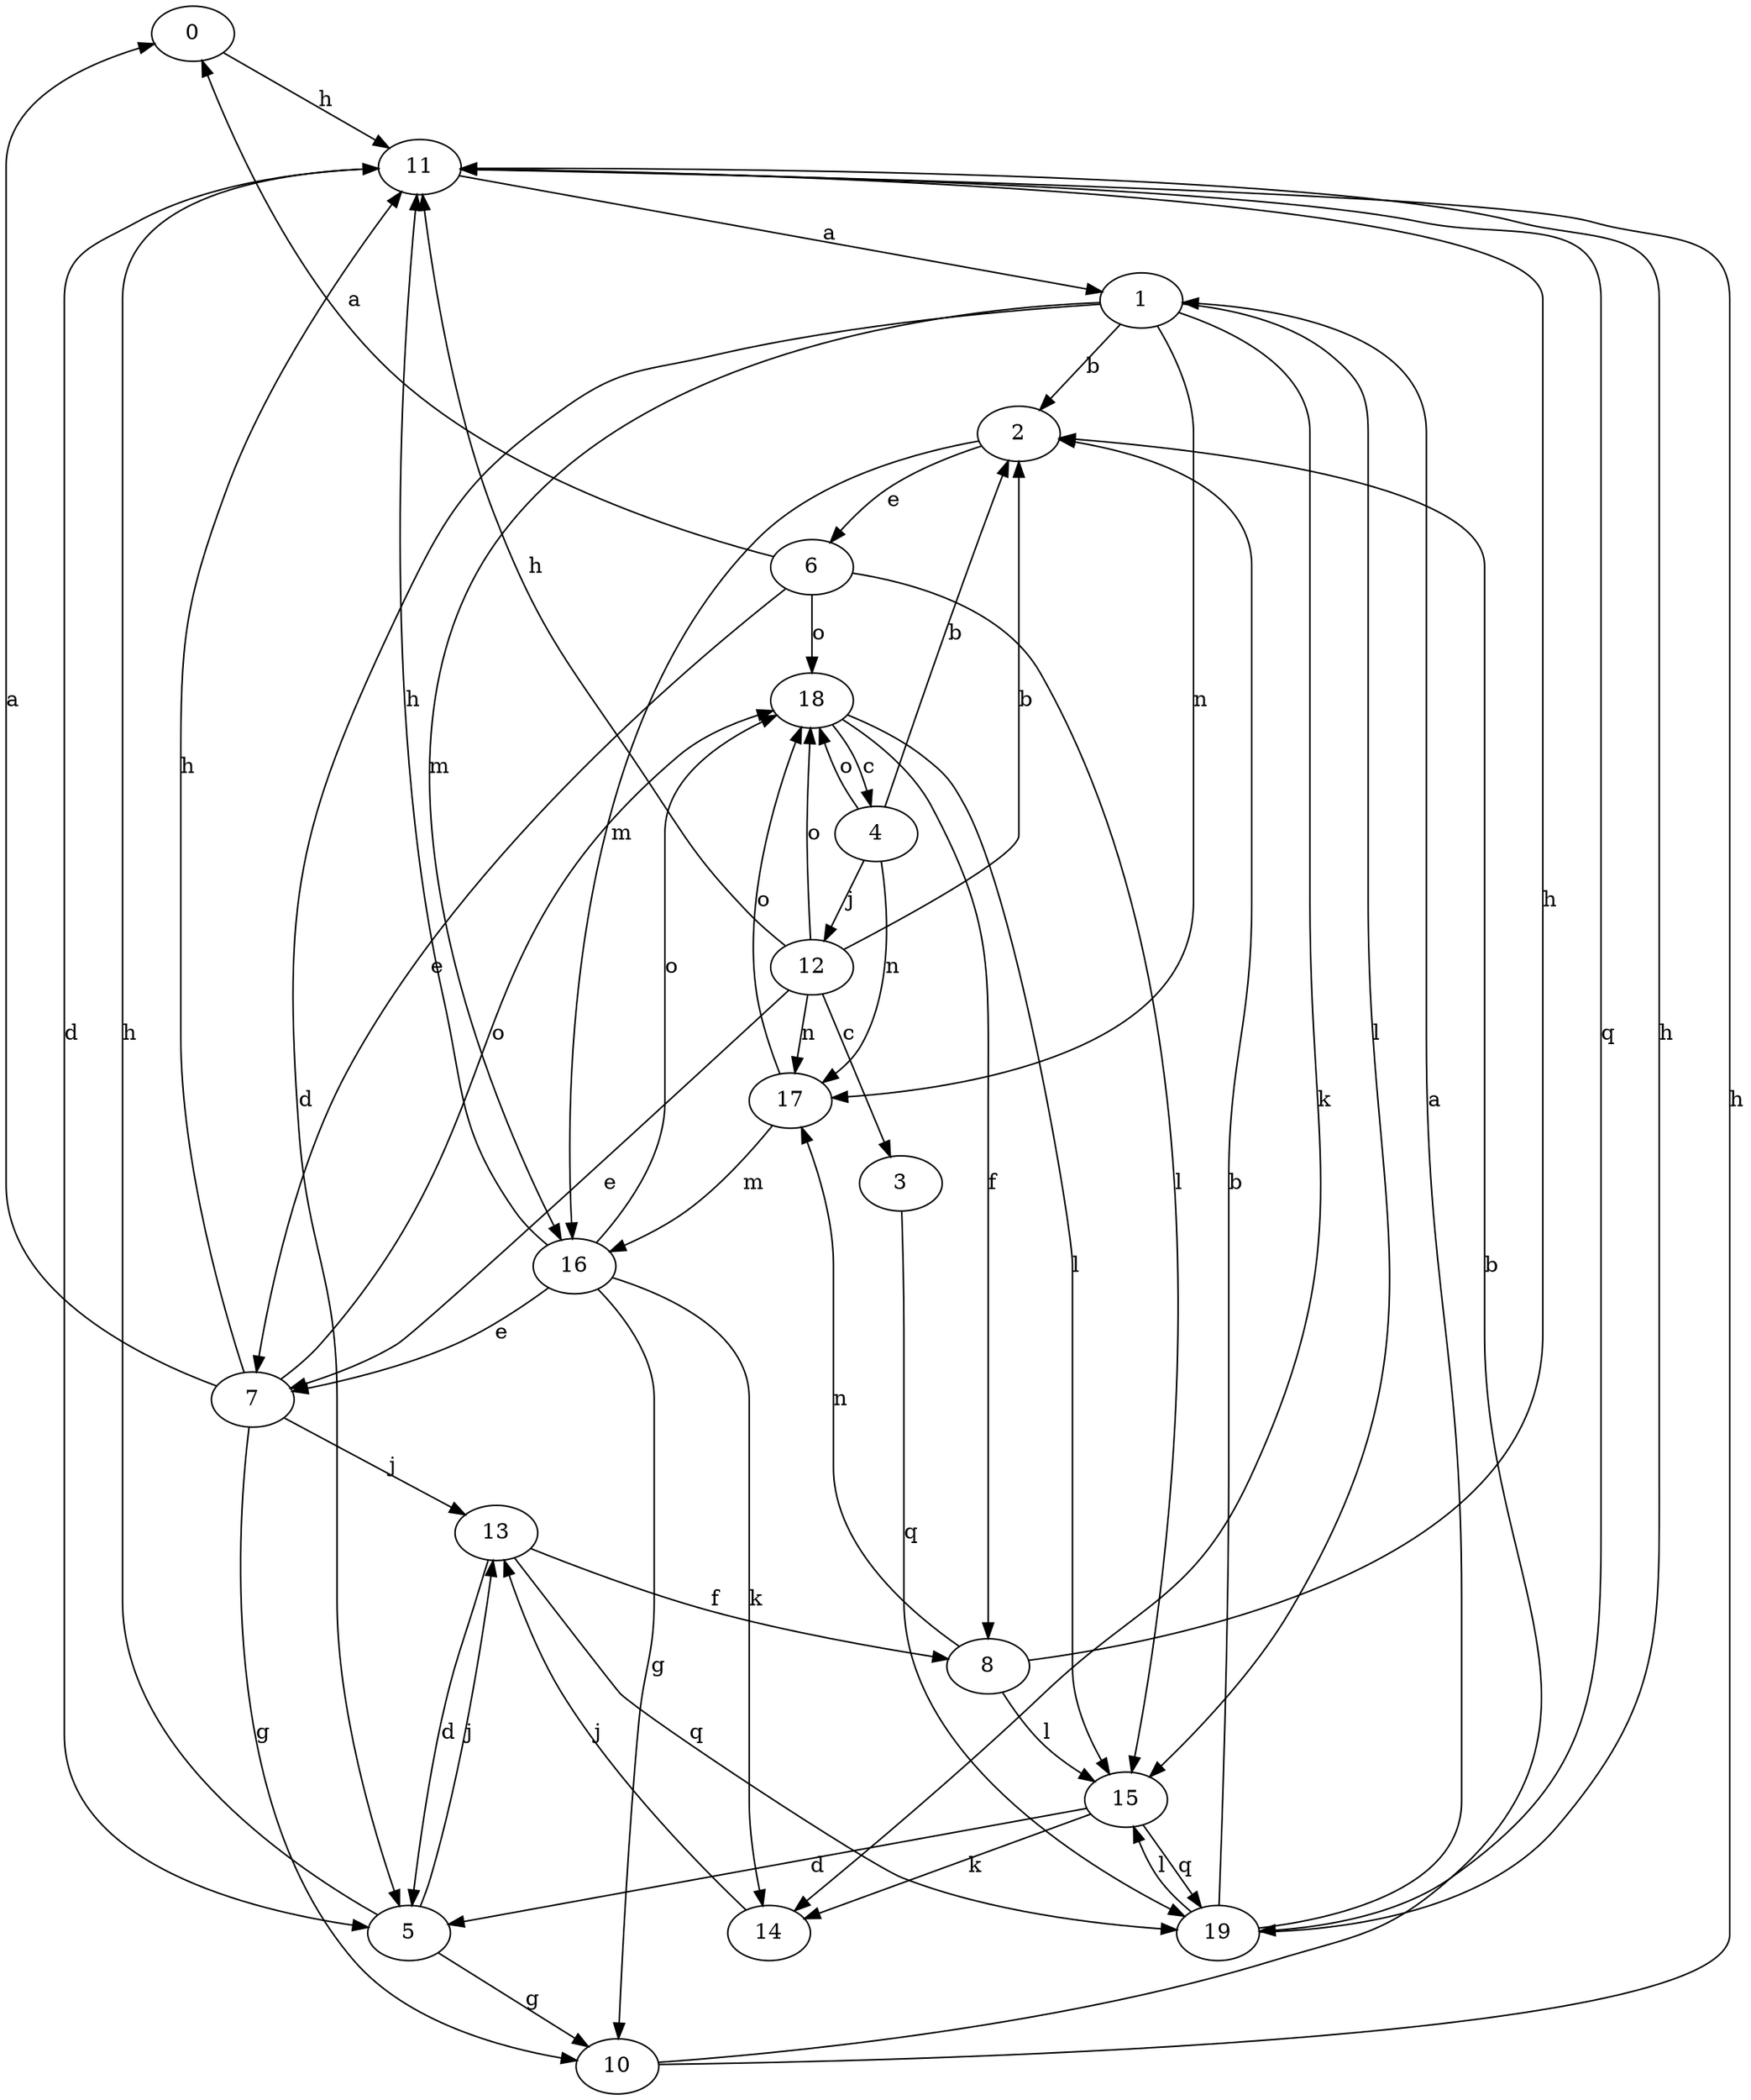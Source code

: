 strict digraph  {
0;
1;
2;
3;
4;
5;
6;
7;
8;
10;
11;
12;
13;
14;
15;
16;
17;
18;
19;
0 -> 11  [label=h];
1 -> 2  [label=b];
1 -> 5  [label=d];
1 -> 14  [label=k];
1 -> 15  [label=l];
1 -> 16  [label=m];
1 -> 17  [label=n];
2 -> 6  [label=e];
2 -> 16  [label=m];
3 -> 19  [label=q];
4 -> 2  [label=b];
4 -> 12  [label=j];
4 -> 17  [label=n];
4 -> 18  [label=o];
5 -> 10  [label=g];
5 -> 11  [label=h];
5 -> 13  [label=j];
6 -> 0  [label=a];
6 -> 7  [label=e];
6 -> 15  [label=l];
6 -> 18  [label=o];
7 -> 0  [label=a];
7 -> 10  [label=g];
7 -> 11  [label=h];
7 -> 13  [label=j];
7 -> 18  [label=o];
8 -> 11  [label=h];
8 -> 15  [label=l];
8 -> 17  [label=n];
10 -> 2  [label=b];
10 -> 11  [label=h];
11 -> 1  [label=a];
11 -> 5  [label=d];
11 -> 19  [label=q];
12 -> 2  [label=b];
12 -> 3  [label=c];
12 -> 7  [label=e];
12 -> 11  [label=h];
12 -> 17  [label=n];
12 -> 18  [label=o];
13 -> 5  [label=d];
13 -> 8  [label=f];
13 -> 19  [label=q];
14 -> 13  [label=j];
15 -> 5  [label=d];
15 -> 14  [label=k];
15 -> 19  [label=q];
16 -> 7  [label=e];
16 -> 10  [label=g];
16 -> 11  [label=h];
16 -> 14  [label=k];
16 -> 18  [label=o];
17 -> 16  [label=m];
17 -> 18  [label=o];
18 -> 4  [label=c];
18 -> 8  [label=f];
18 -> 15  [label=l];
19 -> 1  [label=a];
19 -> 2  [label=b];
19 -> 11  [label=h];
19 -> 15  [label=l];
}
